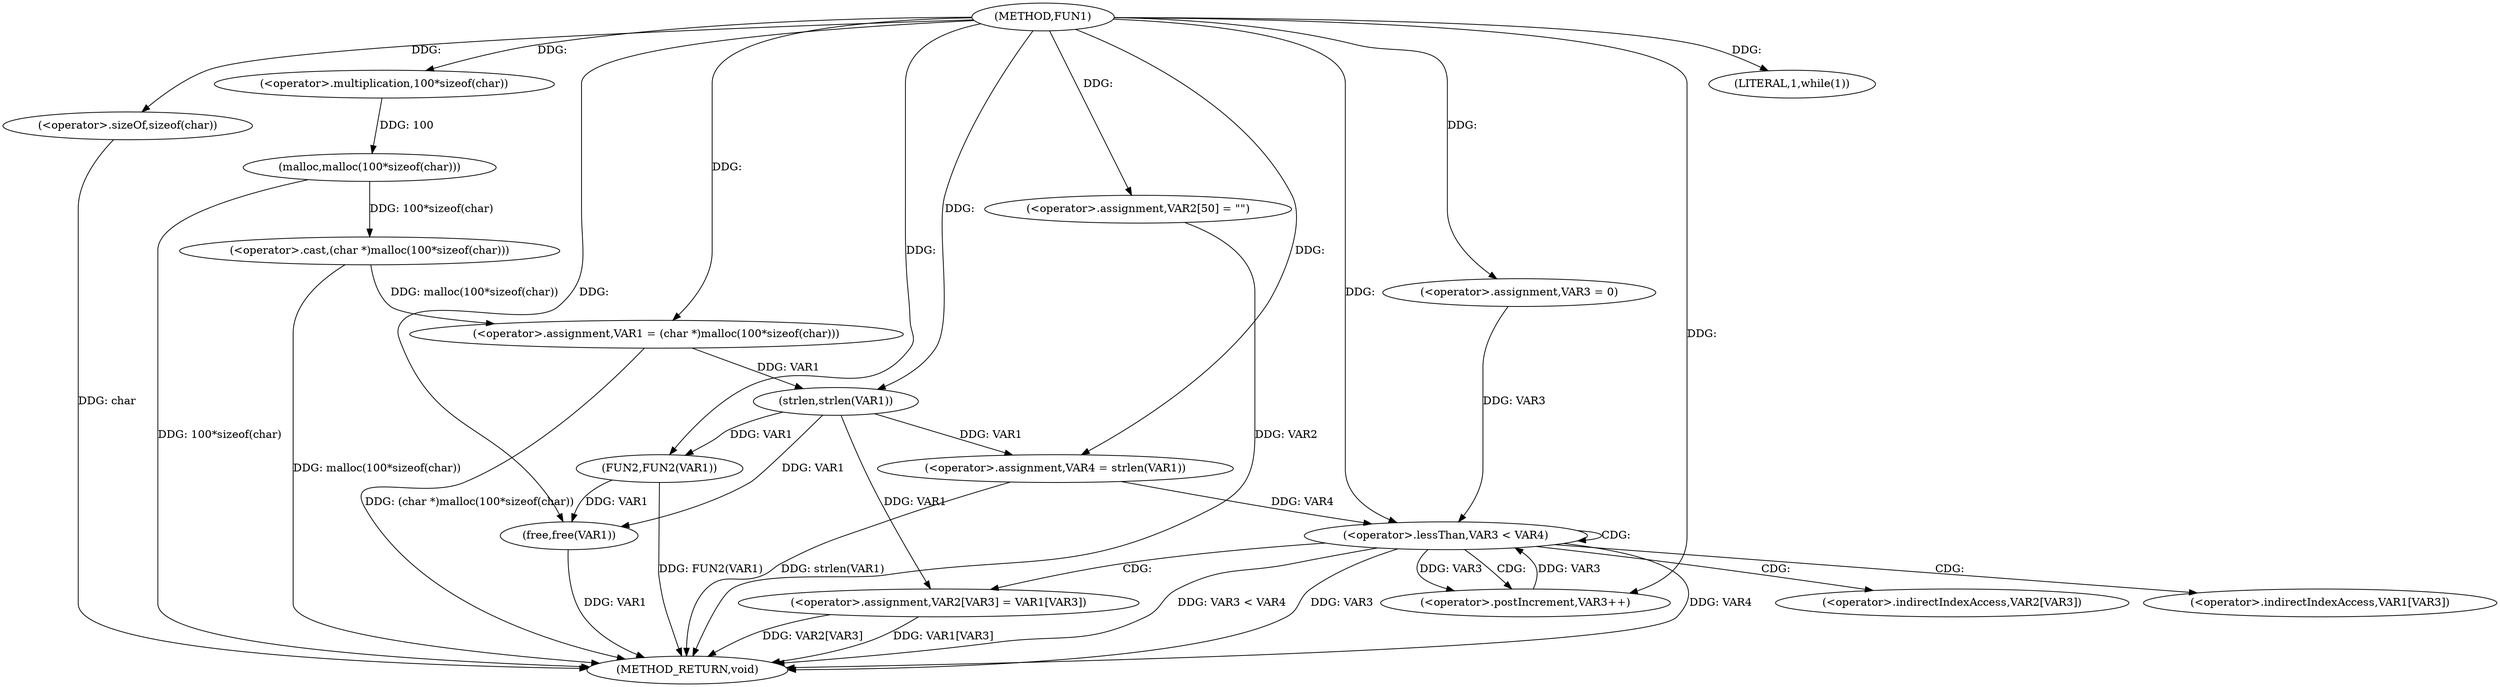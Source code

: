 digraph FUN1 {  
"1000100" [label = "(METHOD,FUN1)" ]
"1000148" [label = "(METHOD_RETURN,void)" ]
"1000103" [label = "(<operator>.assignment,VAR1 = (char *)malloc(100*sizeof(char)))" ]
"1000105" [label = "(<operator>.cast,(char *)malloc(100*sizeof(char)))" ]
"1000107" [label = "(malloc,malloc(100*sizeof(char)))" ]
"1000108" [label = "(<operator>.multiplication,100*sizeof(char))" ]
"1000110" [label = "(<operator>.sizeOf,sizeof(char))" ]
"1000113" [label = "(LITERAL,1,while(1))" ]
"1000118" [label = "(<operator>.assignment,VAR2[50] = \"\")" ]
"1000123" [label = "(<operator>.assignment,VAR4 = strlen(VAR1))" ]
"1000125" [label = "(strlen,strlen(VAR1))" ]
"1000128" [label = "(<operator>.assignment,VAR3 = 0)" ]
"1000131" [label = "(<operator>.lessThan,VAR3 < VAR4)" ]
"1000134" [label = "(<operator>.postIncrement,VAR3++)" ]
"1000137" [label = "(<operator>.assignment,VAR2[VAR3] = VAR1[VAR3])" ]
"1000144" [label = "(FUN2,FUN2(VAR1))" ]
"1000146" [label = "(free,free(VAR1))" ]
"1000138" [label = "(<operator>.indirectIndexAccess,VAR2[VAR3])" ]
"1000141" [label = "(<operator>.indirectIndexAccess,VAR1[VAR3])" ]
  "1000123" -> "1000148"  [ label = "DDG: strlen(VAR1)"] 
  "1000107" -> "1000148"  [ label = "DDG: 100*sizeof(char)"] 
  "1000105" -> "1000148"  [ label = "DDG: malloc(100*sizeof(char))"] 
  "1000103" -> "1000148"  [ label = "DDG: (char *)malloc(100*sizeof(char))"] 
  "1000131" -> "1000148"  [ label = "DDG: VAR4"] 
  "1000118" -> "1000148"  [ label = "DDG: VAR2"] 
  "1000131" -> "1000148"  [ label = "DDG: VAR3 < VAR4"] 
  "1000131" -> "1000148"  [ label = "DDG: VAR3"] 
  "1000137" -> "1000148"  [ label = "DDG: VAR1[VAR3]"] 
  "1000144" -> "1000148"  [ label = "DDG: FUN2(VAR1)"] 
  "1000137" -> "1000148"  [ label = "DDG: VAR2[VAR3]"] 
  "1000146" -> "1000148"  [ label = "DDG: VAR1"] 
  "1000110" -> "1000148"  [ label = "DDG: char"] 
  "1000105" -> "1000103"  [ label = "DDG: malloc(100*sizeof(char))"] 
  "1000100" -> "1000103"  [ label = "DDG: "] 
  "1000107" -> "1000105"  [ label = "DDG: 100*sizeof(char)"] 
  "1000108" -> "1000107"  [ label = "DDG: 100"] 
  "1000100" -> "1000108"  [ label = "DDG: "] 
  "1000100" -> "1000110"  [ label = "DDG: "] 
  "1000100" -> "1000113"  [ label = "DDG: "] 
  "1000100" -> "1000118"  [ label = "DDG: "] 
  "1000125" -> "1000123"  [ label = "DDG: VAR1"] 
  "1000100" -> "1000123"  [ label = "DDG: "] 
  "1000103" -> "1000125"  [ label = "DDG: VAR1"] 
  "1000100" -> "1000125"  [ label = "DDG: "] 
  "1000100" -> "1000128"  [ label = "DDG: "] 
  "1000128" -> "1000131"  [ label = "DDG: VAR3"] 
  "1000134" -> "1000131"  [ label = "DDG: VAR3"] 
  "1000100" -> "1000131"  [ label = "DDG: "] 
  "1000123" -> "1000131"  [ label = "DDG: VAR4"] 
  "1000131" -> "1000134"  [ label = "DDG: VAR3"] 
  "1000100" -> "1000134"  [ label = "DDG: "] 
  "1000125" -> "1000137"  [ label = "DDG: VAR1"] 
  "1000125" -> "1000144"  [ label = "DDG: VAR1"] 
  "1000100" -> "1000144"  [ label = "DDG: "] 
  "1000144" -> "1000146"  [ label = "DDG: VAR1"] 
  "1000100" -> "1000146"  [ label = "DDG: "] 
  "1000125" -> "1000146"  [ label = "DDG: VAR1"] 
  "1000131" -> "1000137"  [ label = "CDG: "] 
  "1000131" -> "1000141"  [ label = "CDG: "] 
  "1000131" -> "1000131"  [ label = "CDG: "] 
  "1000131" -> "1000138"  [ label = "CDG: "] 
  "1000131" -> "1000134"  [ label = "CDG: "] 
}
